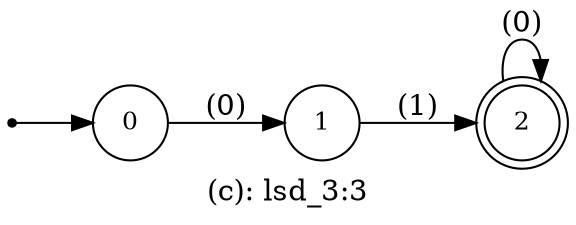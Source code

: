 digraph G {
label = "(c): lsd_3:3";
rankdir = LR;
node [shape = circle, label="0", fontsize=12]0;
node [shape = circle, label="1", fontsize=12]1;
node [shape = doublecircle, label="2", fontsize=12]2;
node [shape = point ]; qi
qi ->0;
0 -> 1[ label = "(0)"];
1 -> 2[ label = "(1)"];
2 -> 2[ label = "(0)"];
}
